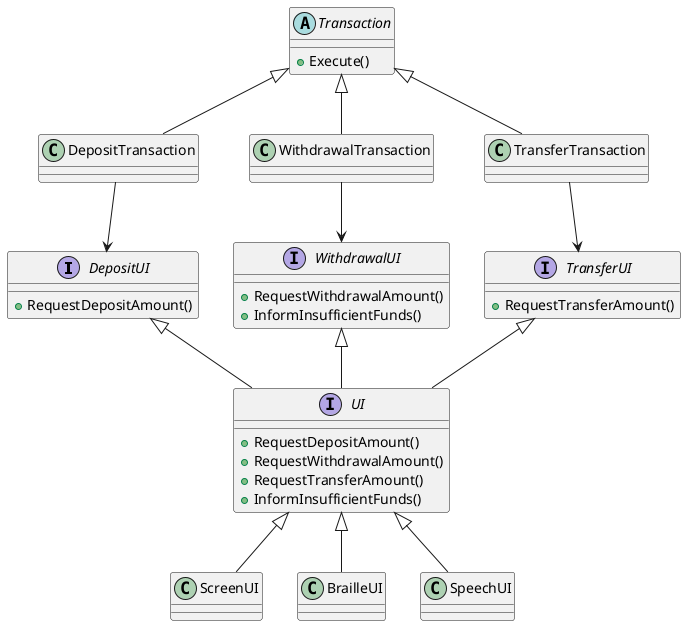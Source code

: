 @startuml

    interface DepositUI {
        + RequestDepositAmount()
    }
    interface WithdrawalUI {
        + RequestWithdrawalAmount()
        + InformInsufficientFunds()
    }

    interface TransferUI {
            + RequestTransferAmount()
    }

    interface UI extends DepositUI, WithdrawalUI, TransferUI {
        + RequestDepositAmount()
        + RequestWithdrawalAmount()
        + RequestTransferAmount()
        + InformInsufficientFunds()
    }


    class ScreenUI extends UI
    class BrailleUI extends UI
    class SpeechUI extends UI


    abstract class  Transaction {
        + Execute()
    }

    class DepositTransaction extends Transaction
    class WithdrawalTransaction extends Transaction
    class TransferTransaction extends Transaction

DepositTransaction --> DepositUI
WithdrawalTransaction --> WithdrawalUI
TransferTransaction --> TransferUI

@enduml
